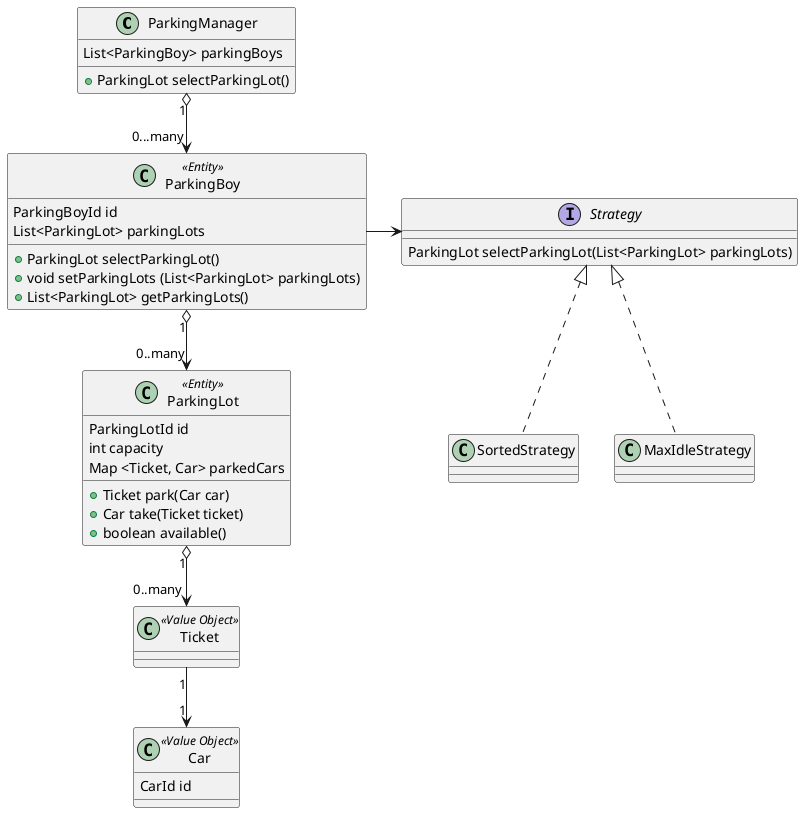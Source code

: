 @startuml

class ParkingManager {
  List<ParkingBoy> parkingBoys

  + ParkingLot selectParkingLot()
}

ParkingManager "1" o--> "0...many" ParkingBoy

class ParkingBoy << Entity >> {
  ParkingBoyId id
  List<ParkingLot> parkingLots

  + ParkingLot selectParkingLot()
  + void setParkingLots (List<ParkingLot> parkingLots)
  + List<ParkingLot> getParkingLots()
}

interface Strategy {
  ParkingLot selectParkingLot(List<ParkingLot> parkingLots)
}
class SortedStrategy
class MaxIdleStrategy
Strategy <|.. SortedStrategy
Strategy <|.. MaxIdleStrategy
ParkingBoy -> Strategy

class ParkingLot << Entity >> {
  ParkingLotId id
  int capacity
  Map <Ticket, Car> parkedCars

  + Ticket park(Car car)
  + Car take(Ticket ticket)
  + boolean available()
}

Class Car << Value Object >> {
    CarId id
}

Class Ticket << Value Object >> {
}

Ticket "1" --> "1" Car
ParkingLot "1" o--> "0..many" Ticket
ParkingBoy "1" o--> "0..many" ParkingLot

@enduml
